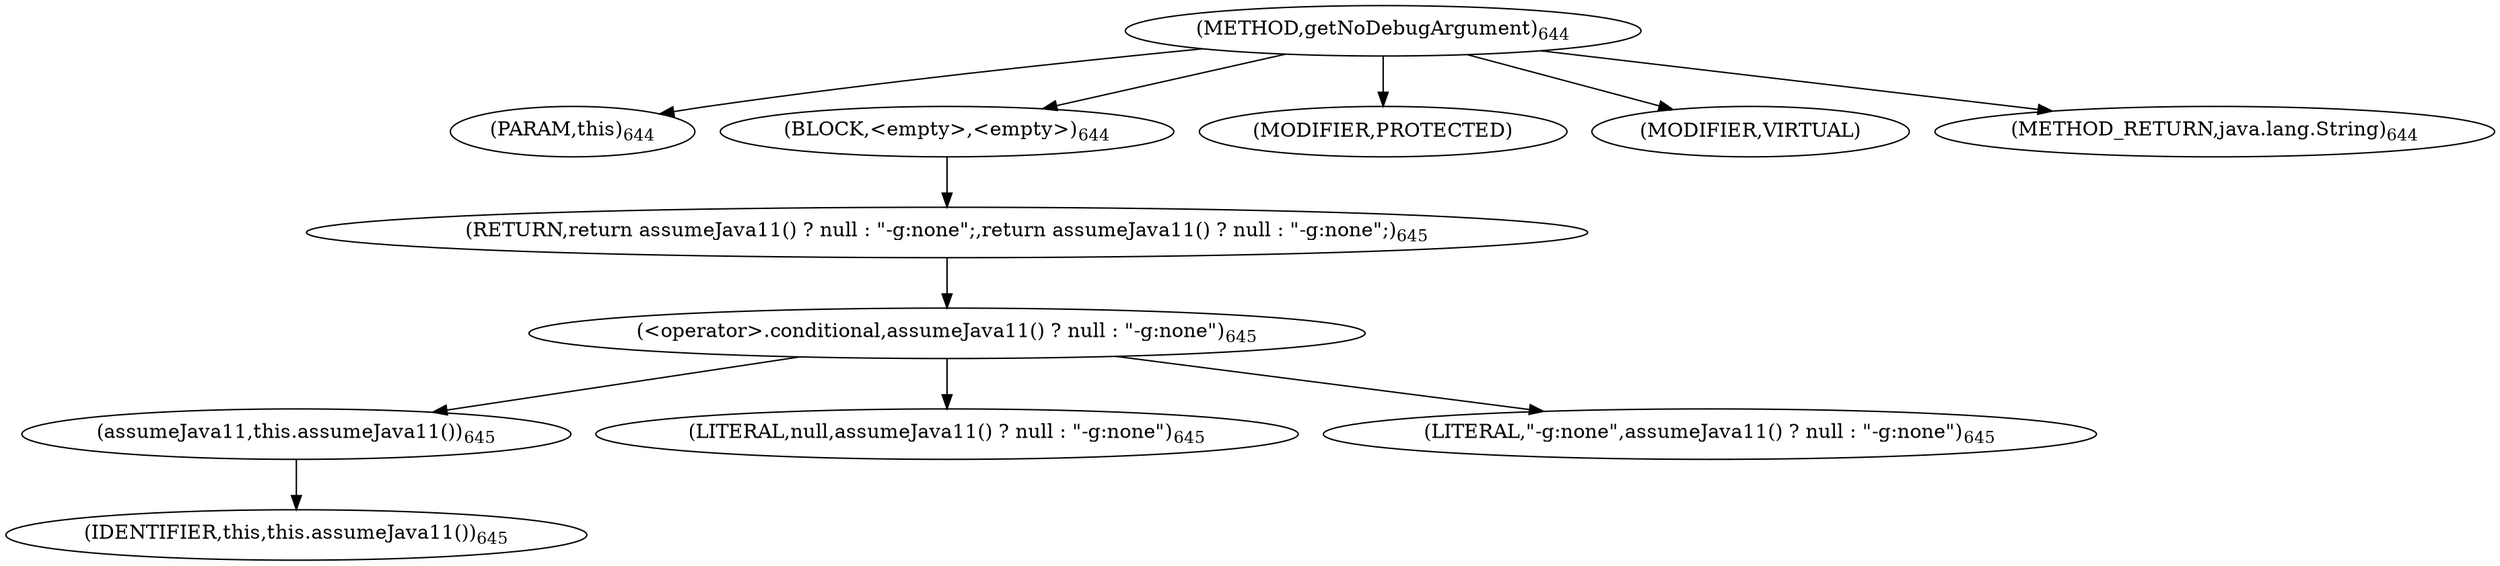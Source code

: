 digraph "getNoDebugArgument" {  
"1636" [label = <(METHOD,getNoDebugArgument)<SUB>644</SUB>> ]
"59" [label = <(PARAM,this)<SUB>644</SUB>> ]
"1637" [label = <(BLOCK,&lt;empty&gt;,&lt;empty&gt;)<SUB>644</SUB>> ]
"1638" [label = <(RETURN,return assumeJava11() ? null : &quot;-g:none&quot;;,return assumeJava11() ? null : &quot;-g:none&quot;;)<SUB>645</SUB>> ]
"1639" [label = <(&lt;operator&gt;.conditional,assumeJava11() ? null : &quot;-g:none&quot;)<SUB>645</SUB>> ]
"1640" [label = <(assumeJava11,this.assumeJava11())<SUB>645</SUB>> ]
"58" [label = <(IDENTIFIER,this,this.assumeJava11())<SUB>645</SUB>> ]
"1641" [label = <(LITERAL,null,assumeJava11() ? null : &quot;-g:none&quot;)<SUB>645</SUB>> ]
"1642" [label = <(LITERAL,&quot;-g:none&quot;,assumeJava11() ? null : &quot;-g:none&quot;)<SUB>645</SUB>> ]
"1643" [label = <(MODIFIER,PROTECTED)> ]
"1644" [label = <(MODIFIER,VIRTUAL)> ]
"1645" [label = <(METHOD_RETURN,java.lang.String)<SUB>644</SUB>> ]
  "1636" -> "59" 
  "1636" -> "1637" 
  "1636" -> "1643" 
  "1636" -> "1644" 
  "1636" -> "1645" 
  "1637" -> "1638" 
  "1638" -> "1639" 
  "1639" -> "1640" 
  "1639" -> "1641" 
  "1639" -> "1642" 
  "1640" -> "58" 
}
